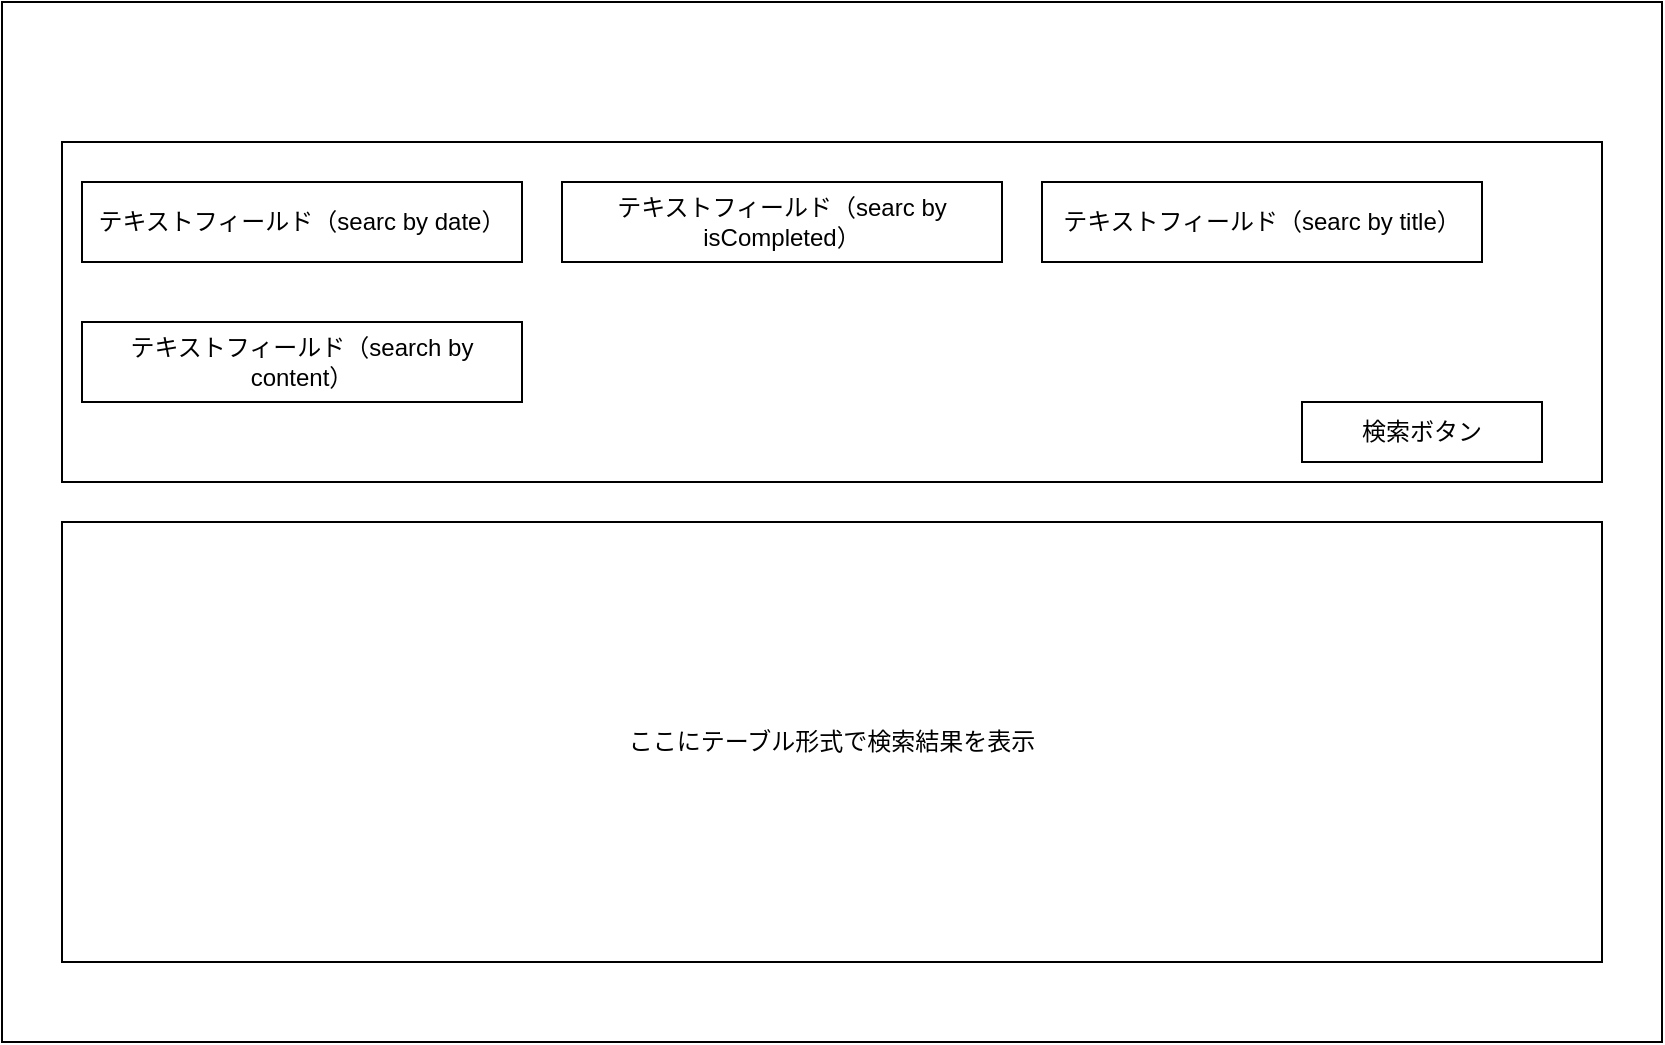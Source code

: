 <mxfile>
    <diagram id="Ex2zYY905JpenKkv3tZu" name="ページ1">
        <mxGraphModel dx="1096" dy="697" grid="1" gridSize="10" guides="1" tooltips="1" connect="1" arrows="1" fold="1" page="1" pageScale="1" pageWidth="1169" pageHeight="827" math="0" shadow="0">
            <root>
                <mxCell id="0"/>
                <mxCell id="1" parent="0"/>
                <mxCell id="2" value="" style="rounded=0;whiteSpace=wrap;html=1;" vertex="1" parent="1">
                    <mxGeometry x="130" y="60" width="830" height="520" as="geometry"/>
                </mxCell>
                <mxCell id="7" value="" style="rounded=0;whiteSpace=wrap;html=1;" vertex="1" parent="1">
                    <mxGeometry x="160" y="130" width="770" height="170" as="geometry"/>
                </mxCell>
                <mxCell id="8" value="検索ボタン" style="rounded=0;whiteSpace=wrap;html=1;" vertex="1" parent="1">
                    <mxGeometry x="780" y="260" width="120" height="30" as="geometry"/>
                </mxCell>
                <mxCell id="11" value="テキストフィールド（searc by date）" style="rounded=0;whiteSpace=wrap;html=1;" vertex="1" parent="1">
                    <mxGeometry x="170" y="150" width="220" height="40" as="geometry"/>
                </mxCell>
                <mxCell id="12" value="テキストフィールド（searc by isCompleted）" style="rounded=0;whiteSpace=wrap;html=1;" vertex="1" parent="1">
                    <mxGeometry x="410" y="150" width="220" height="40" as="geometry"/>
                </mxCell>
                <mxCell id="13" value="テキストフィールド（searc by title）" style="rounded=0;whiteSpace=wrap;html=1;" vertex="1" parent="1">
                    <mxGeometry x="650" y="150" width="220" height="40" as="geometry"/>
                </mxCell>
                <mxCell id="14" value="テキストフィールド（search by content）" style="rounded=0;whiteSpace=wrap;html=1;" vertex="1" parent="1">
                    <mxGeometry x="170" y="220" width="220" height="40" as="geometry"/>
                </mxCell>
                <mxCell id="15" value="ここにテーブル形式で検索結果を表示" style="rounded=0;whiteSpace=wrap;html=1;" vertex="1" parent="1">
                    <mxGeometry x="160" y="320" width="770" height="220" as="geometry"/>
                </mxCell>
            </root>
        </mxGraphModel>
    </diagram>
</mxfile>
